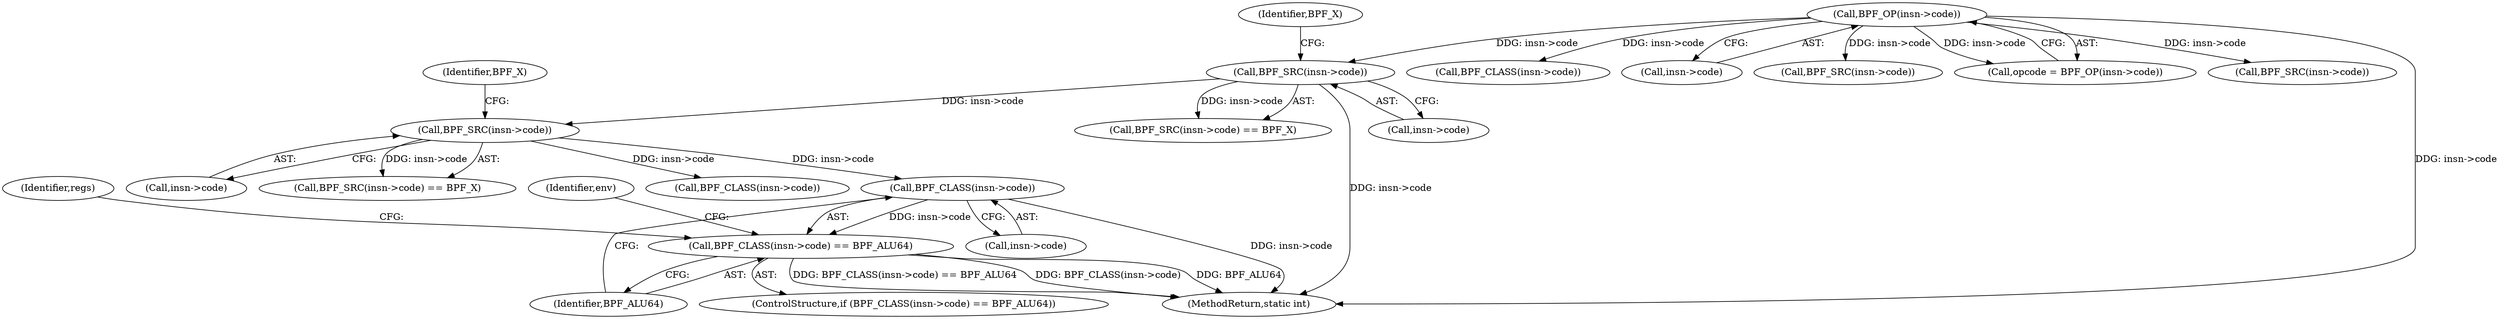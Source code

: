 digraph "0_linux_0c17d1d2c61936401f4702e1846e2c19b200f958_0@pointer" {
"1000349" [label="(Call,BPF_CLASS(insn->code))"];
"1000341" [label="(Call,BPF_SRC(insn->code))"];
"1000269" [label="(Call,BPF_SRC(insn->code))"];
"1000124" [label="(Call,BPF_OP(insn->code))"];
"1000348" [label="(Call,BPF_CLASS(insn->code) == BPF_ALU64)"];
"1000209" [label="(Call,BPF_CLASS(insn->code))"];
"1000124" [label="(Call,BPF_OP(insn->code))"];
"1000348" [label="(Call,BPF_CLASS(insn->code) == BPF_ALU64)"];
"1000651" [label="(MethodReturn,static int)"];
"1000436" [label="(Call,BPF_CLASS(insn->code))"];
"1000342" [label="(Call,insn->code)"];
"1000125" [label="(Call,insn->code)"];
"1000357" [label="(Identifier,regs)"];
"1000269" [label="(Call,BPF_SRC(insn->code))"];
"1000341" [label="(Call,BPF_SRC(insn->code))"];
"1000345" [label="(Identifier,BPF_X)"];
"1000146" [label="(Call,BPF_SRC(insn->code))"];
"1000273" [label="(Identifier,BPF_X)"];
"1000349" [label="(Call,BPF_CLASS(insn->code))"];
"1000350" [label="(Call,insn->code)"];
"1000340" [label="(Call,BPF_SRC(insn->code) == BPF_X)"];
"1000268" [label="(Call,BPF_SRC(insn->code) == BPF_X)"];
"1000122" [label="(Call,opcode = BPF_OP(insn->code))"];
"1000353" [label="(Identifier,BPF_ALU64)"];
"1000481" [label="(Call,BPF_SRC(insn->code))"];
"1000270" [label="(Call,insn->code)"];
"1000379" [label="(Identifier,env)"];
"1000347" [label="(ControlStructure,if (BPF_CLASS(insn->code) == BPF_ALU64))"];
"1000349" -> "1000348"  [label="AST: "];
"1000349" -> "1000350"  [label="CFG: "];
"1000350" -> "1000349"  [label="AST: "];
"1000353" -> "1000349"  [label="CFG: "];
"1000349" -> "1000651"  [label="DDG: insn->code"];
"1000349" -> "1000348"  [label="DDG: insn->code"];
"1000341" -> "1000349"  [label="DDG: insn->code"];
"1000341" -> "1000340"  [label="AST: "];
"1000341" -> "1000342"  [label="CFG: "];
"1000342" -> "1000341"  [label="AST: "];
"1000345" -> "1000341"  [label="CFG: "];
"1000341" -> "1000340"  [label="DDG: insn->code"];
"1000269" -> "1000341"  [label="DDG: insn->code"];
"1000341" -> "1000436"  [label="DDG: insn->code"];
"1000269" -> "1000268"  [label="AST: "];
"1000269" -> "1000270"  [label="CFG: "];
"1000270" -> "1000269"  [label="AST: "];
"1000273" -> "1000269"  [label="CFG: "];
"1000269" -> "1000651"  [label="DDG: insn->code"];
"1000269" -> "1000268"  [label="DDG: insn->code"];
"1000124" -> "1000269"  [label="DDG: insn->code"];
"1000124" -> "1000122"  [label="AST: "];
"1000124" -> "1000125"  [label="CFG: "];
"1000125" -> "1000124"  [label="AST: "];
"1000122" -> "1000124"  [label="CFG: "];
"1000124" -> "1000651"  [label="DDG: insn->code"];
"1000124" -> "1000122"  [label="DDG: insn->code"];
"1000124" -> "1000146"  [label="DDG: insn->code"];
"1000124" -> "1000209"  [label="DDG: insn->code"];
"1000124" -> "1000481"  [label="DDG: insn->code"];
"1000348" -> "1000347"  [label="AST: "];
"1000348" -> "1000353"  [label="CFG: "];
"1000353" -> "1000348"  [label="AST: "];
"1000357" -> "1000348"  [label="CFG: "];
"1000379" -> "1000348"  [label="CFG: "];
"1000348" -> "1000651"  [label="DDG: BPF_CLASS(insn->code)"];
"1000348" -> "1000651"  [label="DDG: BPF_ALU64"];
"1000348" -> "1000651"  [label="DDG: BPF_CLASS(insn->code) == BPF_ALU64"];
}
